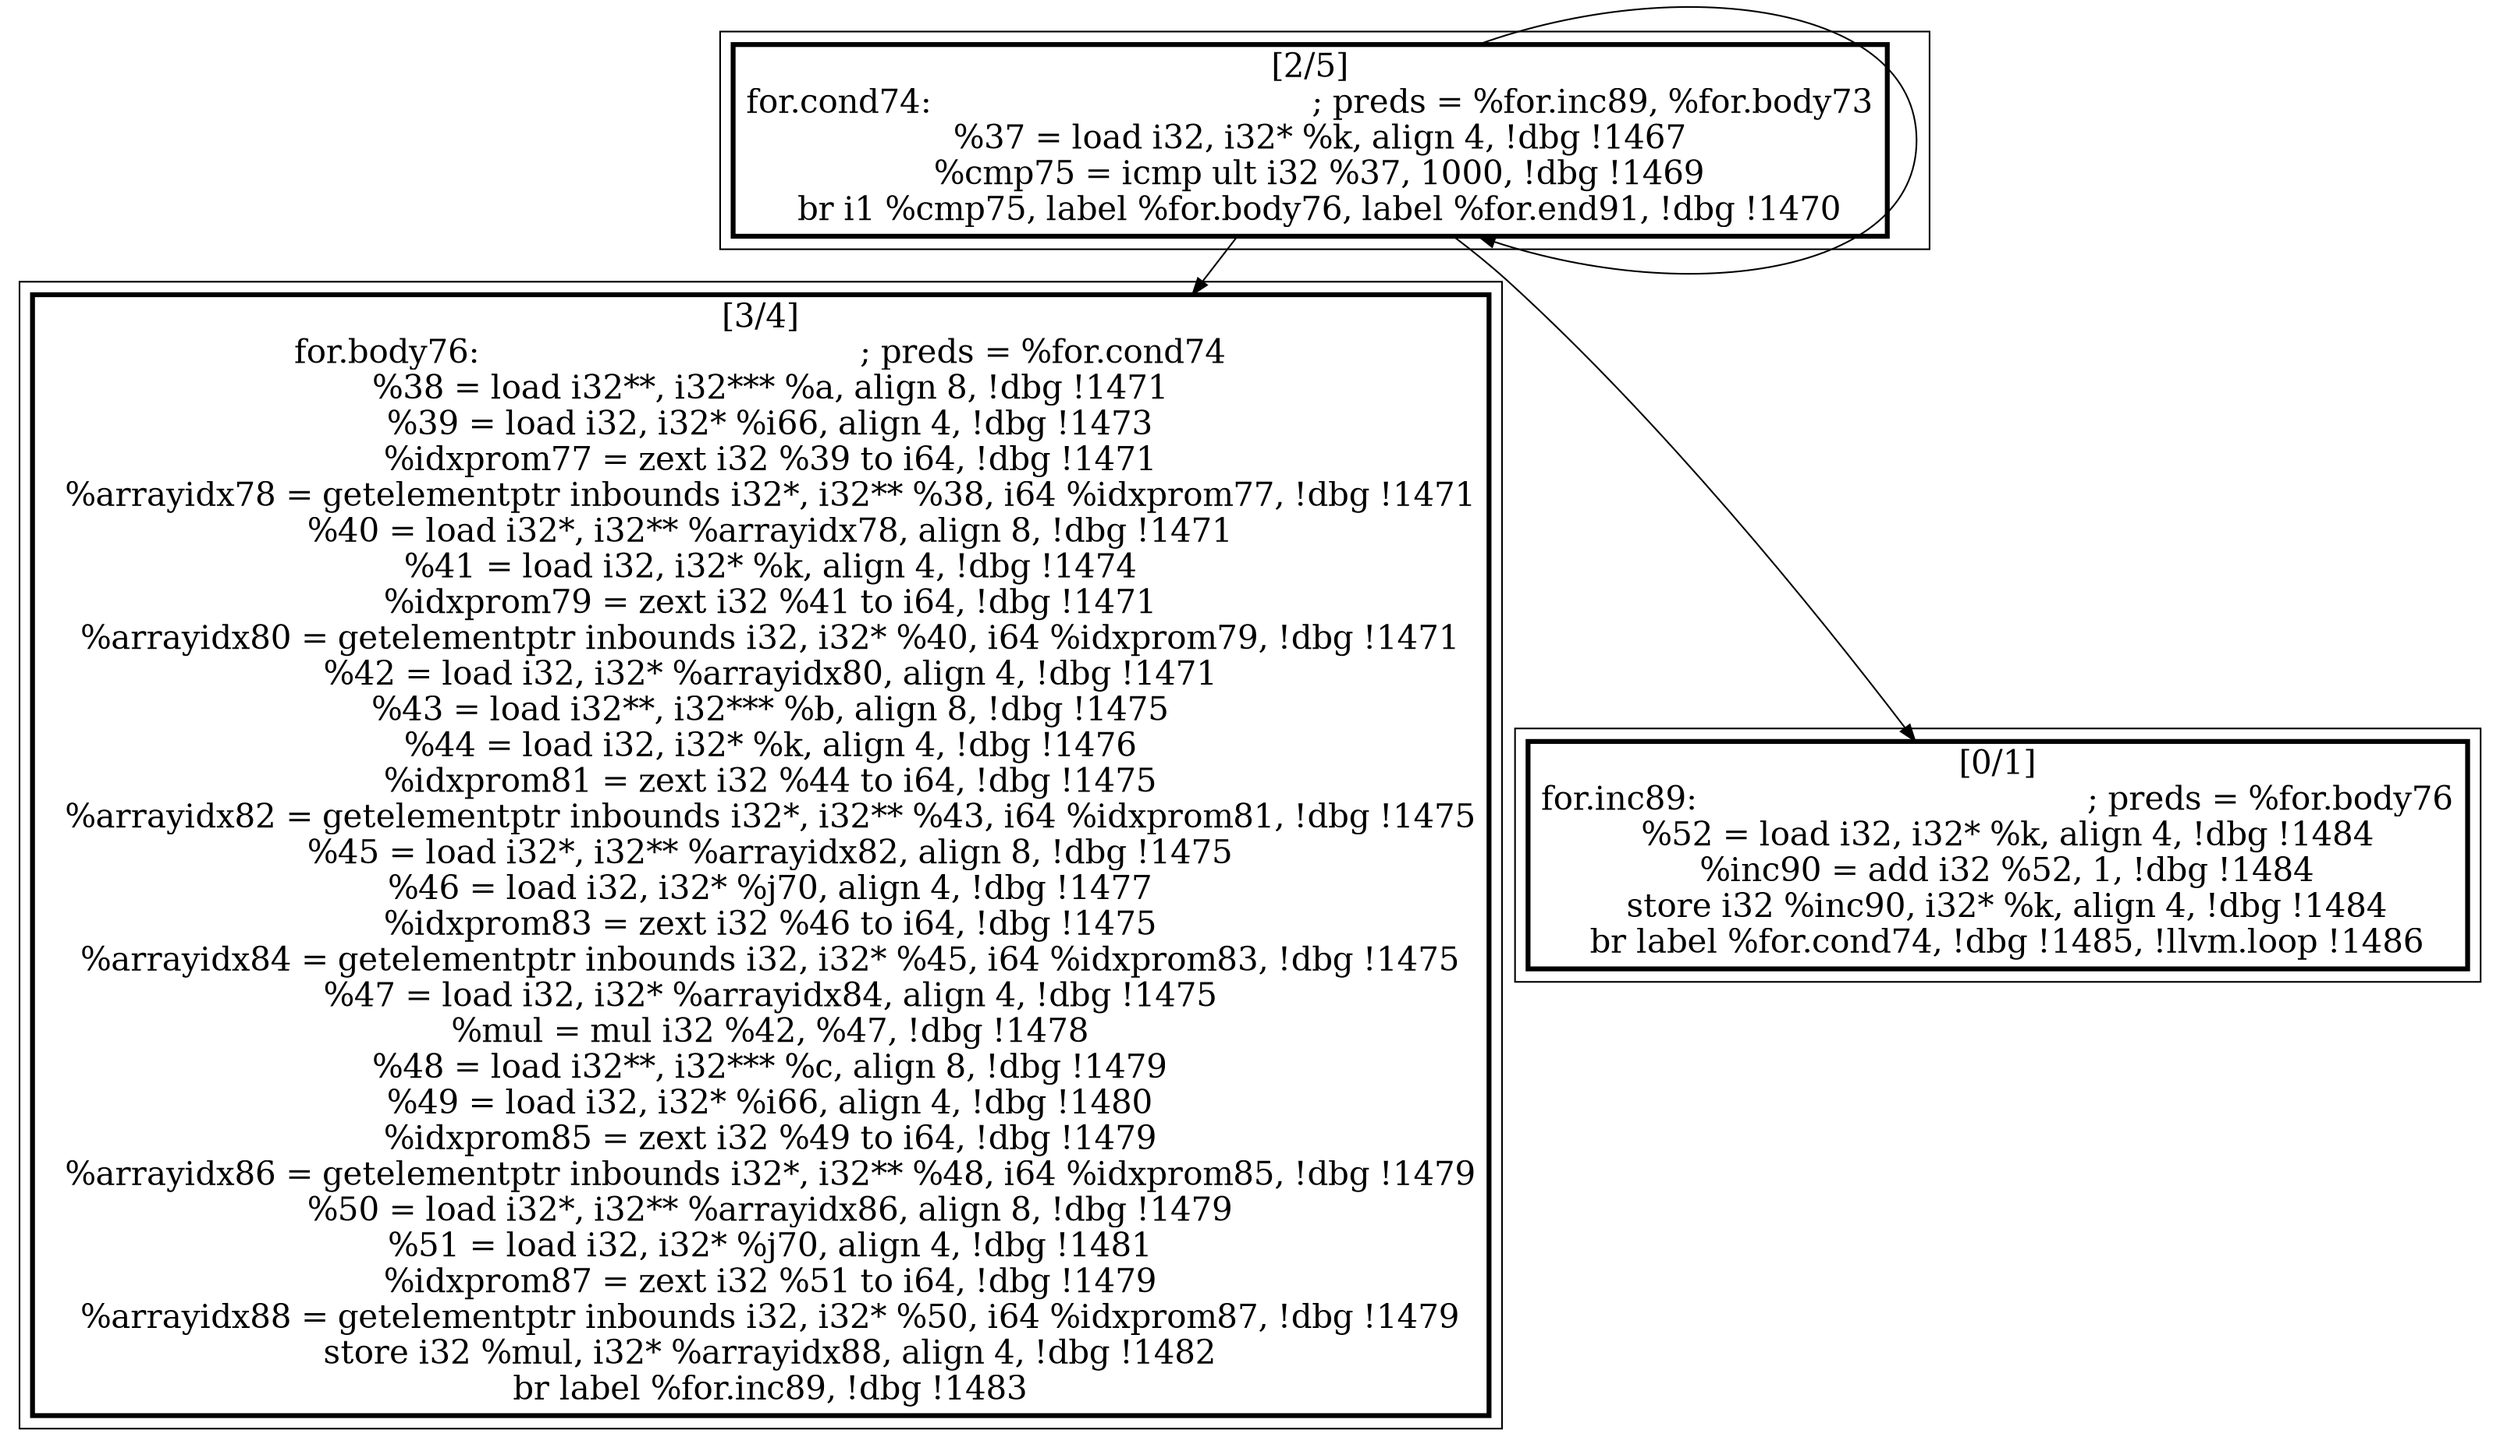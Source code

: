 
digraph G {



node1058->node1059 [ ]
node1058->node1057 [ ]
node1058->node1058 [ ]


subgraph cluster2 {


node1059 [penwidth=3.0,fontsize=20,shape=rectangle,label="[3/4]
for.body76:                                       ; preds = %for.cond74
  %38 = load i32**, i32*** %a, align 8, !dbg !1471
  %39 = load i32, i32* %i66, align 4, !dbg !1473
  %idxprom77 = zext i32 %39 to i64, !dbg !1471
  %arrayidx78 = getelementptr inbounds i32*, i32** %38, i64 %idxprom77, !dbg !1471
  %40 = load i32*, i32** %arrayidx78, align 8, !dbg !1471
  %41 = load i32, i32* %k, align 4, !dbg !1474
  %idxprom79 = zext i32 %41 to i64, !dbg !1471
  %arrayidx80 = getelementptr inbounds i32, i32* %40, i64 %idxprom79, !dbg !1471
  %42 = load i32, i32* %arrayidx80, align 4, !dbg !1471
  %43 = load i32**, i32*** %b, align 8, !dbg !1475
  %44 = load i32, i32* %k, align 4, !dbg !1476
  %idxprom81 = zext i32 %44 to i64, !dbg !1475
  %arrayidx82 = getelementptr inbounds i32*, i32** %43, i64 %idxprom81, !dbg !1475
  %45 = load i32*, i32** %arrayidx82, align 8, !dbg !1475
  %46 = load i32, i32* %j70, align 4, !dbg !1477
  %idxprom83 = zext i32 %46 to i64, !dbg !1475
  %arrayidx84 = getelementptr inbounds i32, i32* %45, i64 %idxprom83, !dbg !1475
  %47 = load i32, i32* %arrayidx84, align 4, !dbg !1475
  %mul = mul i32 %42, %47, !dbg !1478
  %48 = load i32**, i32*** %c, align 8, !dbg !1479
  %49 = load i32, i32* %i66, align 4, !dbg !1480
  %idxprom85 = zext i32 %49 to i64, !dbg !1479
  %arrayidx86 = getelementptr inbounds i32*, i32** %48, i64 %idxprom85, !dbg !1479
  %50 = load i32*, i32** %arrayidx86, align 8, !dbg !1479
  %51 = load i32, i32* %j70, align 4, !dbg !1481
  %idxprom87 = zext i32 %51 to i64, !dbg !1479
  %arrayidx88 = getelementptr inbounds i32, i32* %50, i64 %idxprom87, !dbg !1479
  store i32 %mul, i32* %arrayidx88, align 4, !dbg !1482
  br label %for.inc89, !dbg !1483
" ]



}

subgraph cluster0 {


node1057 [penwidth=3.0,fontsize=20,shape=rectangle,label="[0/1]
for.inc89:                                        ; preds = %for.body76
  %52 = load i32, i32* %k, align 4, !dbg !1484
  %inc90 = add i32 %52, 1, !dbg !1484
  store i32 %inc90, i32* %k, align 4, !dbg !1484
  br label %for.cond74, !dbg !1485, !llvm.loop !1486
" ]



}

subgraph cluster1 {


node1058 [penwidth=3.0,fontsize=20,shape=rectangle,label="[2/5]
for.cond74:                                       ; preds = %for.inc89, %for.body73
  %37 = load i32, i32* %k, align 4, !dbg !1467
  %cmp75 = icmp ult i32 %37, 1000, !dbg !1469
  br i1 %cmp75, label %for.body76, label %for.end91, !dbg !1470
" ]



}

}
